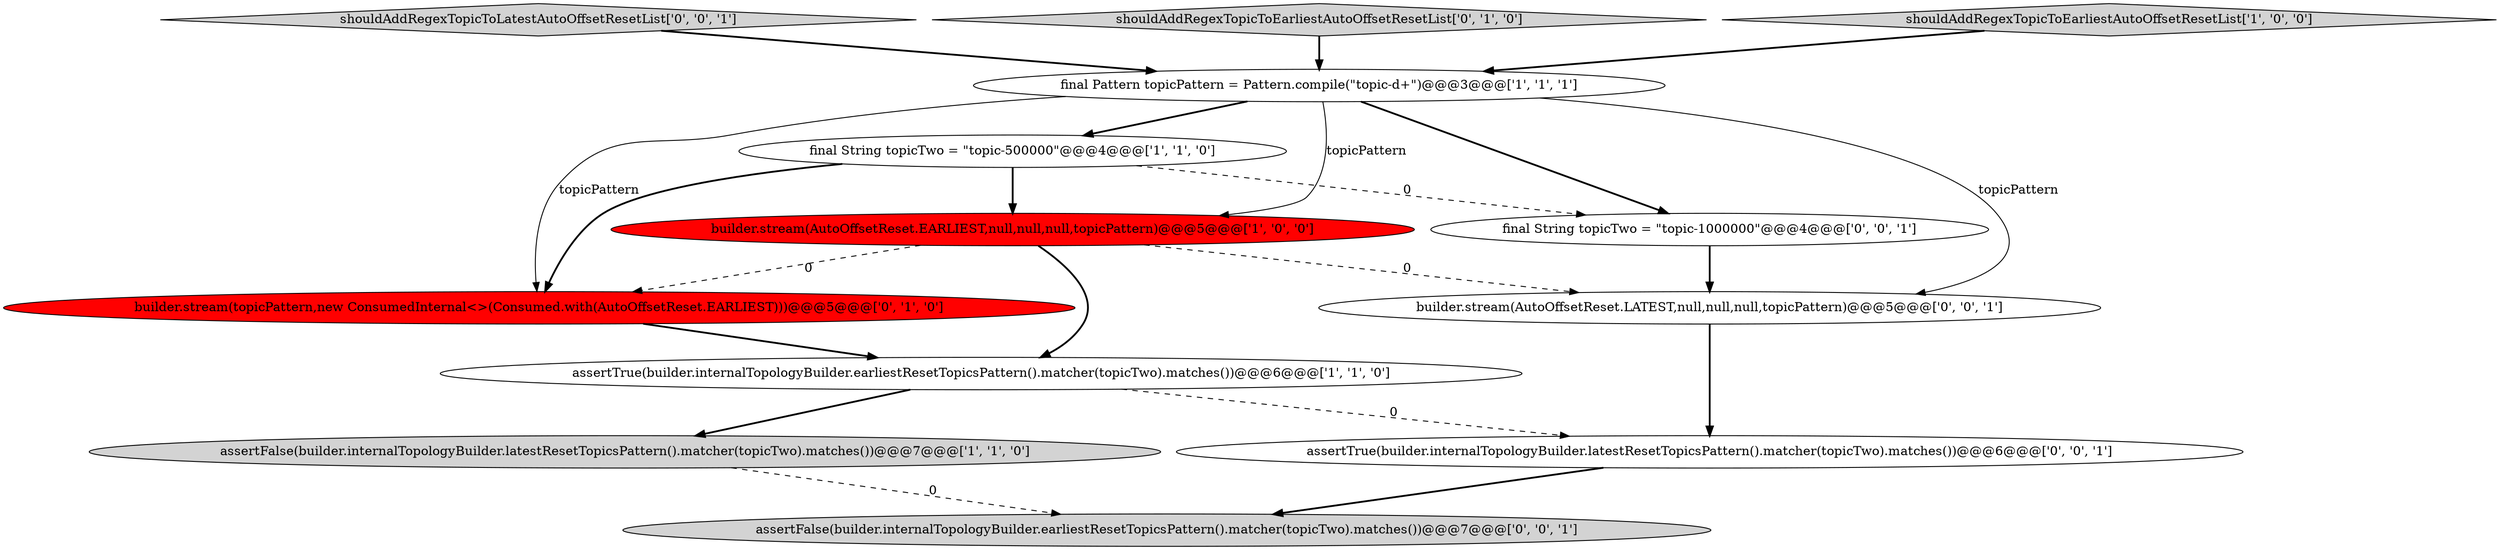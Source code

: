 digraph {
11 [style = filled, label = "shouldAddRegexTopicToLatestAutoOffsetResetList['0', '0', '1']", fillcolor = lightgray, shape = diamond image = "AAA0AAABBB3BBB"];
4 [style = filled, label = "builder.stream(AutoOffsetReset.EARLIEST,null,null,null,topicPattern)@@@5@@@['1', '0', '0']", fillcolor = red, shape = ellipse image = "AAA1AAABBB1BBB"];
2 [style = filled, label = "final String topicTwo = \"topic-500000\"@@@4@@@['1', '1', '0']", fillcolor = white, shape = ellipse image = "AAA0AAABBB1BBB"];
8 [style = filled, label = "assertFalse(builder.internalTopologyBuilder.earliestResetTopicsPattern().matcher(topicTwo).matches())@@@7@@@['0', '0', '1']", fillcolor = lightgray, shape = ellipse image = "AAA0AAABBB3BBB"];
12 [style = filled, label = "builder.stream(AutoOffsetReset.LATEST,null,null,null,topicPattern)@@@5@@@['0', '0', '1']", fillcolor = white, shape = ellipse image = "AAA0AAABBB3BBB"];
0 [style = filled, label = "final Pattern topicPattern = Pattern.compile(\"topic-\d+\")@@@3@@@['1', '1', '1']", fillcolor = white, shape = ellipse image = "AAA0AAABBB1BBB"];
7 [style = filled, label = "shouldAddRegexTopicToEarliestAutoOffsetResetList['0', '1', '0']", fillcolor = lightgray, shape = diamond image = "AAA0AAABBB2BBB"];
3 [style = filled, label = "assertTrue(builder.internalTopologyBuilder.earliestResetTopicsPattern().matcher(topicTwo).matches())@@@6@@@['1', '1', '0']", fillcolor = white, shape = ellipse image = "AAA0AAABBB1BBB"];
5 [style = filled, label = "assertFalse(builder.internalTopologyBuilder.latestResetTopicsPattern().matcher(topicTwo).matches())@@@7@@@['1', '1', '0']", fillcolor = lightgray, shape = ellipse image = "AAA0AAABBB1BBB"];
10 [style = filled, label = "final String topicTwo = \"topic-1000000\"@@@4@@@['0', '0', '1']", fillcolor = white, shape = ellipse image = "AAA0AAABBB3BBB"];
9 [style = filled, label = "assertTrue(builder.internalTopologyBuilder.latestResetTopicsPattern().matcher(topicTwo).matches())@@@6@@@['0', '0', '1']", fillcolor = white, shape = ellipse image = "AAA0AAABBB3BBB"];
1 [style = filled, label = "shouldAddRegexTopicToEarliestAutoOffsetResetList['1', '0', '0']", fillcolor = lightgray, shape = diamond image = "AAA0AAABBB1BBB"];
6 [style = filled, label = "builder.stream(topicPattern,new ConsumedInternal<>(Consumed.with(AutoOffsetReset.EARLIEST)))@@@5@@@['0', '1', '0']", fillcolor = red, shape = ellipse image = "AAA1AAABBB2BBB"];
6->3 [style = bold, label=""];
4->3 [style = bold, label=""];
2->6 [style = bold, label=""];
0->6 [style = solid, label="topicPattern"];
0->2 [style = bold, label=""];
7->0 [style = bold, label=""];
1->0 [style = bold, label=""];
4->6 [style = dashed, label="0"];
12->9 [style = bold, label=""];
9->8 [style = bold, label=""];
2->4 [style = bold, label=""];
2->10 [style = dashed, label="0"];
4->12 [style = dashed, label="0"];
3->5 [style = bold, label=""];
0->10 [style = bold, label=""];
11->0 [style = bold, label=""];
3->9 [style = dashed, label="0"];
10->12 [style = bold, label=""];
5->8 [style = dashed, label="0"];
0->12 [style = solid, label="topicPattern"];
0->4 [style = solid, label="topicPattern"];
}
